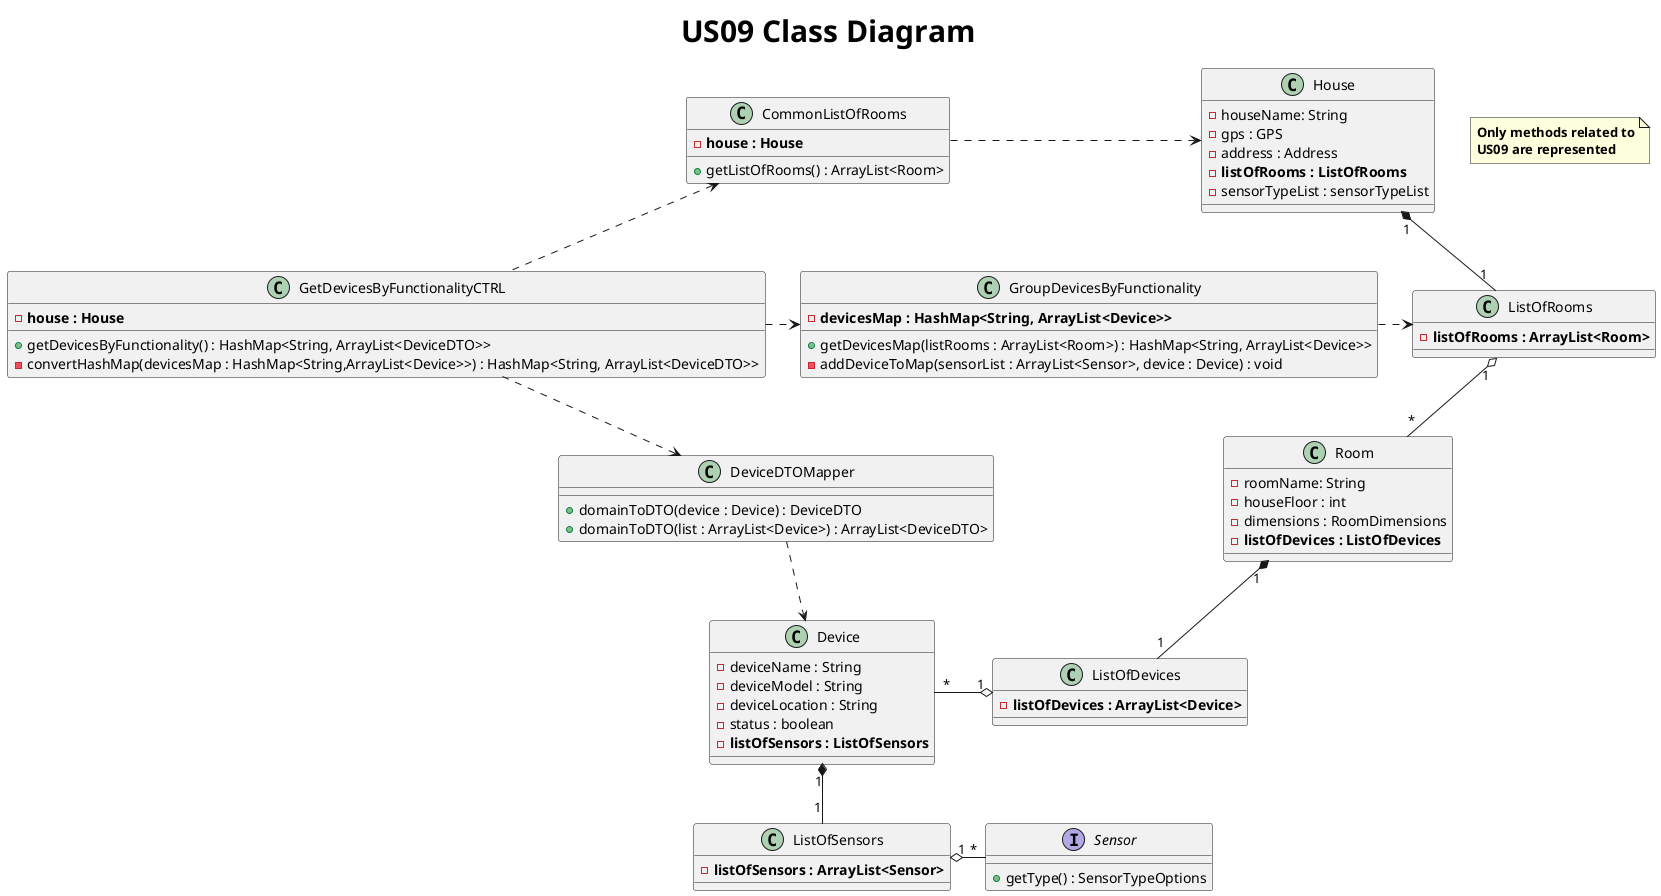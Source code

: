 @startuml
title <size: 30> US09 Class Diagram
note "<b>Only methods related to\n<b>US09 are represented" as N1

class GetDevicesByFunctionalityCTRL {
    - <b>house : House

    + getDevicesByFunctionality() : HashMap<String, ArrayList<DeviceDTO>>
    - convertHashMap(devicesMap : HashMap<String,ArrayList<Device>>) : HashMap<String, ArrayList<DeviceDTO>>
}

class CommonListOfRooms {
    - <b>house : House

    + getListOfRooms() : ArrayList<Room>
}

class GroupDevicesByFunctionality{
    - <b>devicesMap : HashMap<String, ArrayList<Device>>

    + getDevicesMap(listRooms : ArrayList<Room>) : HashMap<String, ArrayList<Device>>
    - addDeviceToMap(sensorList : ArrayList<Sensor>, device : Device) : void
}

class House {
    - houseName: String
        - gps : GPS
        - address : Address
        - <b>listOfRooms : ListOfRooms
        - sensorTypeList : sensorTypeList
}

class ListOfRooms {
    - <b>listOfRooms : ArrayList<Room>
}

class Room {
    - roomName: String
    - houseFloor : int
    - dimensions : RoomDimensions
    - <b>listOfDevices : ListOfDevices
}

class ListOfDevices {
    - <b>listOfDevices : ArrayList<Device>
}

class Device {
    - deviceName : String
    - deviceModel : String
    - deviceLocation : String
    - status : boolean
    - <b>listOfSensors : ListOfSensors
}

class ListOfSensors {
    - <b>listOfSensors : ArrayList<Sensor>
}

interface Sensor{
    + getType() : SensorTypeOptions
}


class DeviceDTOMapper {
    + domainToDTO(device : Device) : DeviceDTO
    + domainToDTO(list : ArrayList<Device>) : ArrayList<DeviceDTO>
}

GetDevicesByFunctionalityCTRL -up.> CommonListOfRooms
CommonListOfRooms .> House
House "1" *- "1" ListOfRooms
ListOfRooms "1" o-- "*" Room
Room "1" *-- "1" ListOfDevices
ListOfDevices "1" o-left- "*" Device
Device "1" *-- "1" ListOfSensors
ListOfSensors "1" o--right "*" Sensor

GetDevicesByFunctionalityCTRL -right.> GroupDevicesByFunctionality
GroupDevicesByFunctionality -right..> ListOfRooms
GetDevicesByFunctionalityCTRL -down.> DeviceDTOMapper

DeviceDTOMapper ..> Device


@enduml